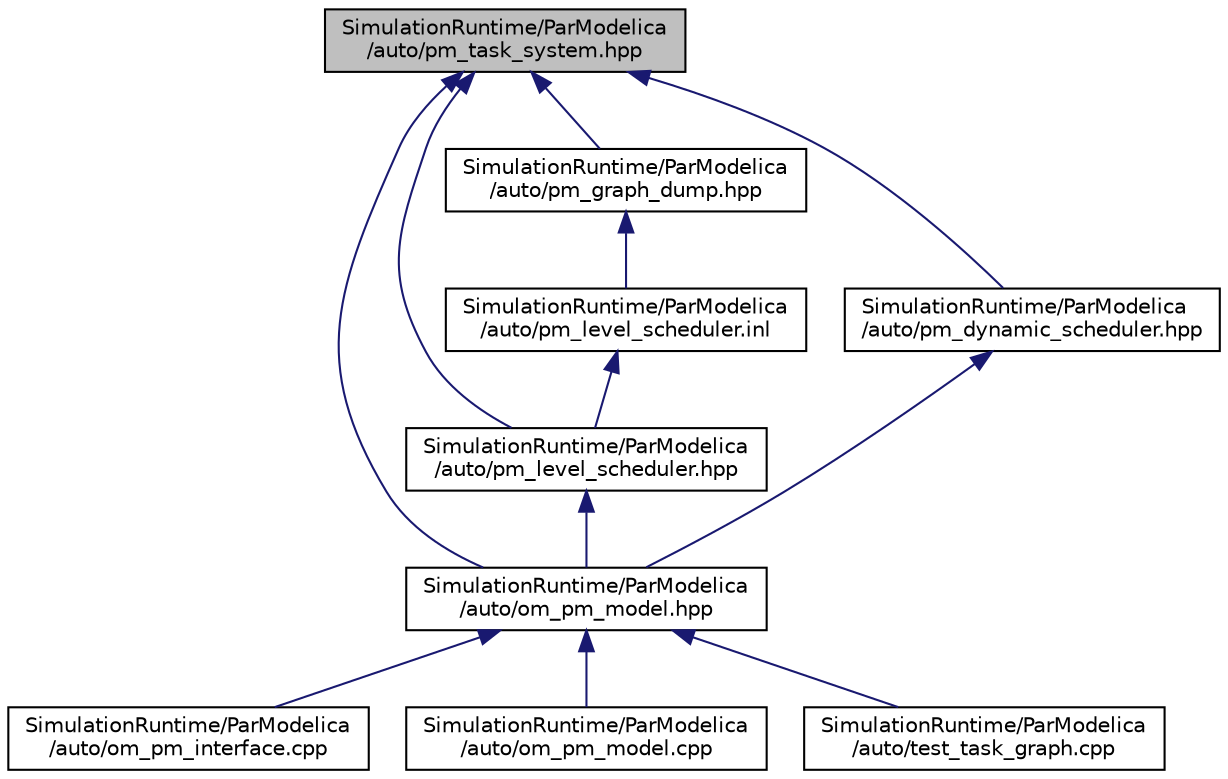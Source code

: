 digraph "SimulationRuntime/ParModelica/auto/pm_task_system.hpp"
{
  edge [fontname="Helvetica",fontsize="10",labelfontname="Helvetica",labelfontsize="10"];
  node [fontname="Helvetica",fontsize="10",shape=record];
  Node17 [label="SimulationRuntime/ParModelica\l/auto/pm_task_system.hpp",height=0.2,width=0.4,color="black", fillcolor="grey75", style="filled", fontcolor="black"];
  Node17 -> Node18 [dir="back",color="midnightblue",fontsize="10",style="solid",fontname="Helvetica"];
  Node18 [label="SimulationRuntime/ParModelica\l/auto/om_pm_model.hpp",height=0.2,width=0.4,color="black", fillcolor="white", style="filled",URL="$d2/dc4/om__pm__model_8hpp.html"];
  Node18 -> Node19 [dir="back",color="midnightblue",fontsize="10",style="solid",fontname="Helvetica"];
  Node19 [label="SimulationRuntime/ParModelica\l/auto/om_pm_interface.cpp",height=0.2,width=0.4,color="black", fillcolor="white", style="filled",URL="$d8/ddc/om__pm__interface_8cpp.html"];
  Node18 -> Node20 [dir="back",color="midnightblue",fontsize="10",style="solid",fontname="Helvetica"];
  Node20 [label="SimulationRuntime/ParModelica\l/auto/om_pm_model.cpp",height=0.2,width=0.4,color="black", fillcolor="white", style="filled",URL="$de/df1/om__pm__model_8cpp.html"];
  Node18 -> Node21 [dir="back",color="midnightblue",fontsize="10",style="solid",fontname="Helvetica"];
  Node21 [label="SimulationRuntime/ParModelica\l/auto/test_task_graph.cpp",height=0.2,width=0.4,color="black", fillcolor="white", style="filled",URL="$de/d58/test__task__graph_8cpp.html"];
  Node17 -> Node22 [dir="back",color="midnightblue",fontsize="10",style="solid",fontname="Helvetica"];
  Node22 [label="SimulationRuntime/ParModelica\l/auto/pm_level_scheduler.hpp",height=0.2,width=0.4,color="black", fillcolor="white", style="filled",URL="$d5/d9b/pm__level__scheduler_8hpp.html"];
  Node22 -> Node18 [dir="back",color="midnightblue",fontsize="10",style="solid",fontname="Helvetica"];
  Node17 -> Node23 [dir="back",color="midnightblue",fontsize="10",style="solid",fontname="Helvetica"];
  Node23 [label="SimulationRuntime/ParModelica\l/auto/pm_graph_dump.hpp",height=0.2,width=0.4,color="black", fillcolor="white", style="filled",URL="$dc/d17/pm__graph__dump_8hpp.html"];
  Node23 -> Node24 [dir="back",color="midnightblue",fontsize="10",style="solid",fontname="Helvetica"];
  Node24 [label="SimulationRuntime/ParModelica\l/auto/pm_level_scheduler.inl",height=0.2,width=0.4,color="black", fillcolor="white", style="filled",URL="$dd/db7/pm__level__scheduler_8inl.html"];
  Node24 -> Node22 [dir="back",color="midnightblue",fontsize="10",style="solid",fontname="Helvetica"];
  Node17 -> Node25 [dir="back",color="midnightblue",fontsize="10",style="solid",fontname="Helvetica"];
  Node25 [label="SimulationRuntime/ParModelica\l/auto/pm_dynamic_scheduler.hpp",height=0.2,width=0.4,color="black", fillcolor="white", style="filled",URL="$d0/d56/pm__dynamic__scheduler_8hpp.html"];
  Node25 -> Node18 [dir="back",color="midnightblue",fontsize="10",style="solid",fontname="Helvetica"];
}
